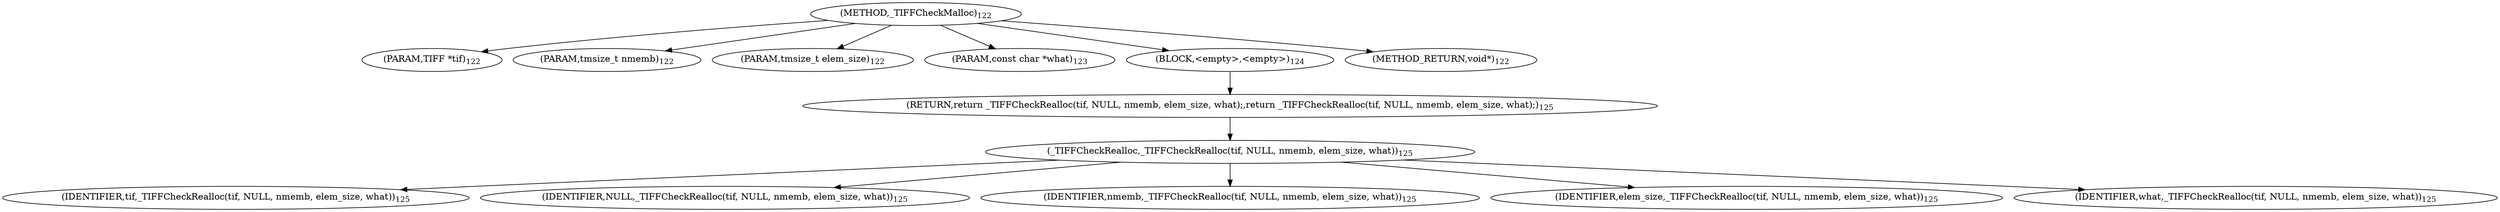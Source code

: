 digraph "_TIFFCheckMalloc" {  
"20828" [label = <(METHOD,_TIFFCheckMalloc)<SUB>122</SUB>> ]
"20829" [label = <(PARAM,TIFF *tif)<SUB>122</SUB>> ]
"20830" [label = <(PARAM,tmsize_t nmemb)<SUB>122</SUB>> ]
"20831" [label = <(PARAM,tmsize_t elem_size)<SUB>122</SUB>> ]
"20832" [label = <(PARAM,const char *what)<SUB>123</SUB>> ]
"20833" [label = <(BLOCK,&lt;empty&gt;,&lt;empty&gt;)<SUB>124</SUB>> ]
"20834" [label = <(RETURN,return _TIFFCheckRealloc(tif, NULL, nmemb, elem_size, what);,return _TIFFCheckRealloc(tif, NULL, nmemb, elem_size, what);)<SUB>125</SUB>> ]
"20835" [label = <(_TIFFCheckRealloc,_TIFFCheckRealloc(tif, NULL, nmemb, elem_size, what))<SUB>125</SUB>> ]
"20836" [label = <(IDENTIFIER,tif,_TIFFCheckRealloc(tif, NULL, nmemb, elem_size, what))<SUB>125</SUB>> ]
"20837" [label = <(IDENTIFIER,NULL,_TIFFCheckRealloc(tif, NULL, nmemb, elem_size, what))<SUB>125</SUB>> ]
"20838" [label = <(IDENTIFIER,nmemb,_TIFFCheckRealloc(tif, NULL, nmemb, elem_size, what))<SUB>125</SUB>> ]
"20839" [label = <(IDENTIFIER,elem_size,_TIFFCheckRealloc(tif, NULL, nmemb, elem_size, what))<SUB>125</SUB>> ]
"20840" [label = <(IDENTIFIER,what,_TIFFCheckRealloc(tif, NULL, nmemb, elem_size, what))<SUB>125</SUB>> ]
"20841" [label = <(METHOD_RETURN,void*)<SUB>122</SUB>> ]
  "20828" -> "20829" 
  "20828" -> "20830" 
  "20828" -> "20831" 
  "20828" -> "20832" 
  "20828" -> "20833" 
  "20828" -> "20841" 
  "20833" -> "20834" 
  "20834" -> "20835" 
  "20835" -> "20836" 
  "20835" -> "20837" 
  "20835" -> "20838" 
  "20835" -> "20839" 
  "20835" -> "20840" 
}
